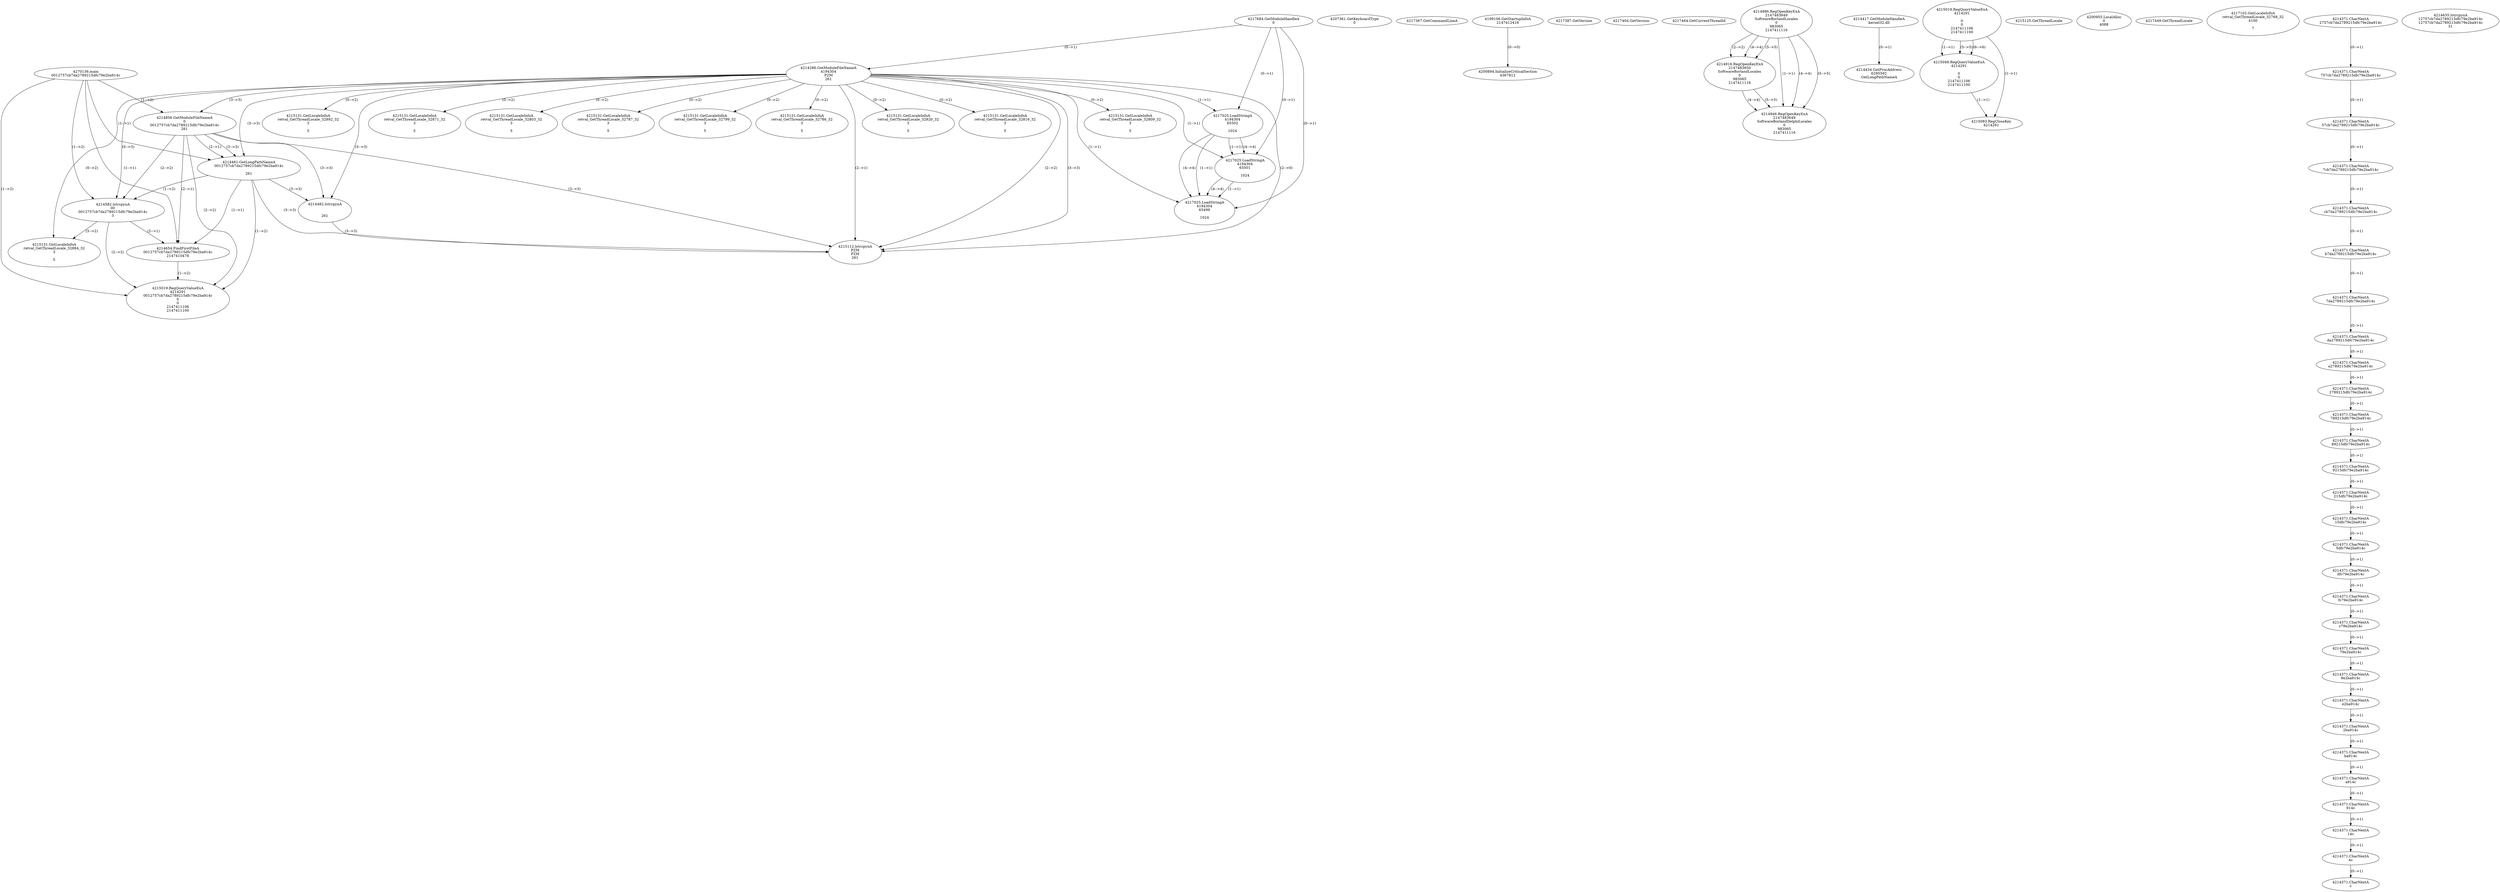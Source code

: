 // Global SCDG with merge call
digraph {
	0 [label="4270136.main
0012757cb7da2789215dfc79e2ba914c"]
	1 [label="4217684.GetModuleHandleA
0"]
	2 [label="4207361.GetKeyboardType
0"]
	3 [label="4217367.GetCommandLineA
"]
	4 [label="4199106.GetStartupInfoA
2147412416"]
	5 [label="4217387.GetVersion
"]
	6 [label="4217404.GetVersion
"]
	7 [label="4217464.GetCurrentThreadId
"]
	8 [label="4214286.GetModuleFileNameA
4194304
PZM
261"]
	1 -> 8 [label="(0-->1)"]
	9 [label="4214856.GetModuleFileNameA
0
0012757cb7da2789215dfc79e2ba914c
261"]
	0 -> 9 [label="(1-->2)"]
	8 -> 9 [label="(3-->3)"]
	10 [label="4214886.RegOpenKeyExA
2147483649
Software\Borland\Locales
0
983065
2147411116"]
	11 [label="4214417.GetModuleHandleA
kernel32.dll"]
	12 [label="4214434.GetProcAddress
6295592
GetLongPathNameA"]
	11 -> 12 [label="(0-->1)"]
	13 [label="4214461.GetLongPathNameA
0012757cb7da2789215dfc79e2ba914c

261"]
	0 -> 13 [label="(1-->1)"]
	9 -> 13 [label="(2-->1)"]
	8 -> 13 [label="(3-->3)"]
	9 -> 13 [label="(3-->3)"]
	14 [label="4214482.lstrcpynA


261"]
	8 -> 14 [label="(3-->3)"]
	9 -> 14 [label="(3-->3)"]
	13 -> 14 [label="(3-->3)"]
	15 [label="4215019.RegQueryValueExA
4214291

0
0
2147411106
2147411100"]
	16 [label="4215049.RegQueryValueExA
4214291

0
0
2147411106
2147411100"]
	15 -> 16 [label="(1-->1)"]
	15 -> 16 [label="(5-->5)"]
	15 -> 16 [label="(6-->6)"]
	17 [label="4215083.RegCloseKey
4214291"]
	15 -> 17 [label="(1-->1)"]
	16 -> 17 [label="(1-->1)"]
	18 [label="4215112.lstrcpynA
PZM
PZM
261"]
	8 -> 18 [label="(2-->1)"]
	8 -> 18 [label="(2-->2)"]
	8 -> 18 [label="(3-->3)"]
	9 -> 18 [label="(3-->3)"]
	13 -> 18 [label="(3-->3)"]
	14 -> 18 [label="(3-->3)"]
	8 -> 18 [label="(2-->0)"]
	19 [label="4215125.GetThreadLocale
"]
	20 [label="4215131.GetLocaleInfoA
retval_GetThreadLocale_32809_32
3

5"]
	8 -> 20 [label="(0-->2)"]
	21 [label="4217025.LoadStringA
4194304
65502

1024"]
	1 -> 21 [label="(0-->1)"]
	8 -> 21 [label="(1-->1)"]
	22 [label="4217025.LoadStringA
4194304
65501

1024"]
	1 -> 22 [label="(0-->1)"]
	8 -> 22 [label="(1-->1)"]
	21 -> 22 [label="(1-->1)"]
	21 -> 22 [label="(4-->4)"]
	23 [label="4217025.LoadStringA
4194304
65499

1024"]
	1 -> 23 [label="(0-->1)"]
	8 -> 23 [label="(1-->1)"]
	21 -> 23 [label="(1-->1)"]
	22 -> 23 [label="(1-->1)"]
	21 -> 23 [label="(4-->4)"]
	22 -> 23 [label="(4-->4)"]
	24 [label="4200894.InitializeCriticalSection
4367812"]
	4 -> 24 [label="(0-->0)"]
	25 [label="4200955.LocalAlloc
0
4088"]
	26 [label="4217449.GetThreadLocale
"]
	27 [label="4217102.GetLocaleInfoA
retval_GetThreadLocale_32768_32
4100

7"]
	28 [label="4215131.GetLocaleInfoA
retval_GetThreadLocale_32892_32
3

5"]
	8 -> 28 [label="(0-->2)"]
	29 [label="4214916.RegOpenKeyExA
2147483650
Software\Borland\Locales
0
983065
2147411116"]
	10 -> 29 [label="(2-->2)"]
	10 -> 29 [label="(4-->4)"]
	10 -> 29 [label="(5-->5)"]
	30 [label="4214582.lstrcpynA
00
0012757cb7da2789215dfc79e2ba914c
3"]
	0 -> 30 [label="(1-->2)"]
	9 -> 30 [label="(2-->2)"]
	13 -> 30 [label="(1-->2)"]
	8 -> 30 [label="(0-->3)"]
	31 [label="4214371.CharNextA
2757cb7da2789215dfc79e2ba914c"]
	32 [label="4214371.CharNextA
757cb7da2789215dfc79e2ba914c"]
	31 -> 32 [label="(0-->1)"]
	33 [label="4214371.CharNextA
57cb7da2789215dfc79e2ba914c"]
	32 -> 33 [label="(0-->1)"]
	34 [label="4214371.CharNextA
7cb7da2789215dfc79e2ba914c"]
	33 -> 34 [label="(0-->1)"]
	35 [label="4214371.CharNextA
cb7da2789215dfc79e2ba914c"]
	34 -> 35 [label="(0-->1)"]
	36 [label="4214371.CharNextA
b7da2789215dfc79e2ba914c"]
	35 -> 36 [label="(0-->1)"]
	37 [label="4214371.CharNextA
7da2789215dfc79e2ba914c"]
	36 -> 37 [label="(0-->1)"]
	38 [label="4214371.CharNextA
da2789215dfc79e2ba914c"]
	37 -> 38 [label="(0-->1)"]
	39 [label="4214371.CharNextA
a2789215dfc79e2ba914c"]
	38 -> 39 [label="(0-->1)"]
	40 [label="4214371.CharNextA
2789215dfc79e2ba914c"]
	39 -> 40 [label="(0-->1)"]
	41 [label="4214371.CharNextA
789215dfc79e2ba914c"]
	40 -> 41 [label="(0-->1)"]
	42 [label="4214371.CharNextA
89215dfc79e2ba914c"]
	41 -> 42 [label="(0-->1)"]
	43 [label="4214371.CharNextA
9215dfc79e2ba914c"]
	42 -> 43 [label="(0-->1)"]
	44 [label="4214371.CharNextA
215dfc79e2ba914c"]
	43 -> 44 [label="(0-->1)"]
	45 [label="4214371.CharNextA
15dfc79e2ba914c"]
	44 -> 45 [label="(0-->1)"]
	46 [label="4214371.CharNextA
5dfc79e2ba914c"]
	45 -> 46 [label="(0-->1)"]
	47 [label="4214371.CharNextA
dfc79e2ba914c"]
	46 -> 47 [label="(0-->1)"]
	48 [label="4214371.CharNextA
fc79e2ba914c"]
	47 -> 48 [label="(0-->1)"]
	49 [label="4214371.CharNextA
c79e2ba914c"]
	48 -> 49 [label="(0-->1)"]
	50 [label="4214371.CharNextA
79e2ba914c"]
	49 -> 50 [label="(0-->1)"]
	51 [label="4214371.CharNextA
9e2ba914c"]
	50 -> 51 [label="(0-->1)"]
	52 [label="4214371.CharNextA
e2ba914c"]
	51 -> 52 [label="(0-->1)"]
	53 [label="4214371.CharNextA
2ba914c"]
	52 -> 53 [label="(0-->1)"]
	54 [label="4214371.CharNextA
ba914c"]
	53 -> 54 [label="(0-->1)"]
	55 [label="4214371.CharNextA
a914c"]
	54 -> 55 [label="(0-->1)"]
	56 [label="4214371.CharNextA
914c"]
	55 -> 56 [label="(0-->1)"]
	57 [label="4214371.CharNextA
14c"]
	56 -> 57 [label="(0-->1)"]
	58 [label="4214371.CharNextA
4c"]
	57 -> 58 [label="(0-->1)"]
	59 [label="4214371.CharNextA
c"]
	58 -> 59 [label="(0-->1)"]
	60 [label="4214635.lstrcpynA
12757cb7da2789215dfc79e2ba914c
12757cb7da2789215dfc79e2ba914c
31"]
	61 [label="4214654.FindFirstFileA
0012757cb7da2789215dfc79e2ba914c
2147410478"]
	0 -> 61 [label="(1-->1)"]
	9 -> 61 [label="(2-->1)"]
	13 -> 61 [label="(1-->1)"]
	30 -> 61 [label="(2-->1)"]
	62 [label="4215019.RegQueryValueExA
4214291
0012757cb7da2789215dfc79e2ba914c
0
0
2147411106
2147411100"]
	0 -> 62 [label="(1-->2)"]
	9 -> 62 [label="(2-->2)"]
	13 -> 62 [label="(1-->2)"]
	30 -> 62 [label="(2-->2)"]
	61 -> 62 [label="(1-->2)"]
	63 [label="4215131.GetLocaleInfoA
retval_GetThreadLocale_32884_32
3

5"]
	8 -> 63 [label="(0-->2)"]
	30 -> 63 [label="(3-->2)"]
	64 [label="4215131.GetLocaleInfoA
retval_GetThreadLocale_32871_32
3

5"]
	8 -> 64 [label="(0-->2)"]
	65 [label="4214946.RegOpenKeyExA
2147483649
Software\Borland\Delphi\Locales
0
983065
2147411116"]
	10 -> 65 [label="(1-->1)"]
	10 -> 65 [label="(4-->4)"]
	29 -> 65 [label="(4-->4)"]
	10 -> 65 [label="(5-->5)"]
	29 -> 65 [label="(5-->5)"]
	66 [label="4215131.GetLocaleInfoA
retval_GetThreadLocale_32803_32
3

5"]
	8 -> 66 [label="(0-->2)"]
	67 [label="4215131.GetLocaleInfoA
retval_GetThreadLocale_32787_32
3

5"]
	8 -> 67 [label="(0-->2)"]
	68 [label="4215131.GetLocaleInfoA
retval_GetThreadLocale_32799_32
3

5"]
	8 -> 68 [label="(0-->2)"]
	69 [label="4215131.GetLocaleInfoA
retval_GetThreadLocale_32786_32
3

5"]
	8 -> 69 [label="(0-->2)"]
	70 [label="4215131.GetLocaleInfoA
retval_GetThreadLocale_32820_32
3

5"]
	8 -> 70 [label="(0-->2)"]
	71 [label="4215131.GetLocaleInfoA
retval_GetThreadLocale_32816_32
3

5"]
	8 -> 71 [label="(0-->2)"]
}
